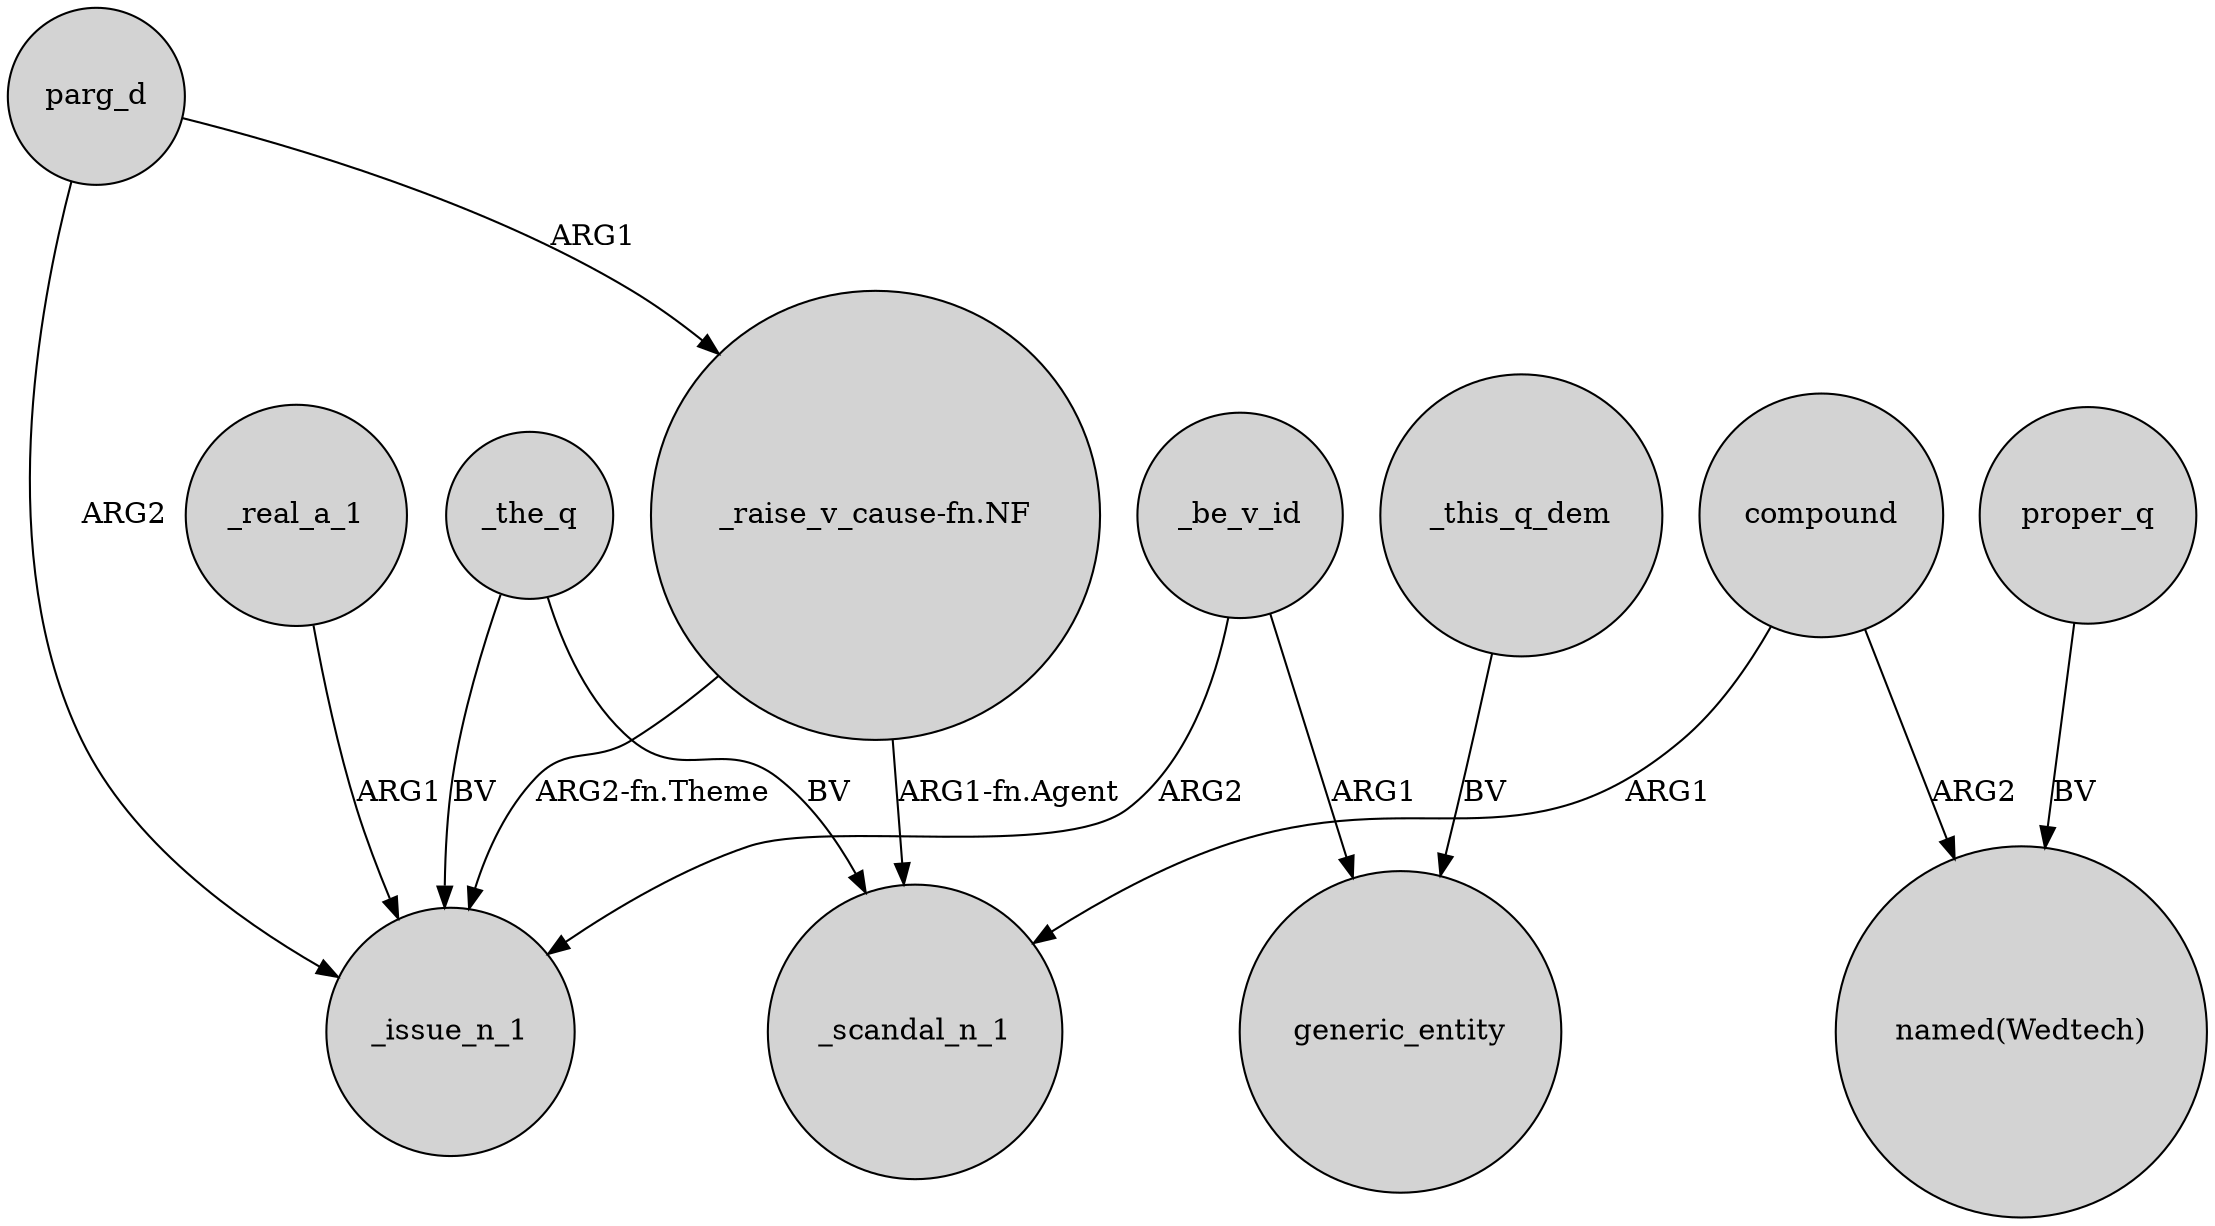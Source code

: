 digraph {
	node [shape=circle style=filled]
	parg_d -> "_raise_v_cause-fn.NF" [label=ARG1]
	parg_d -> _issue_n_1 [label=ARG2]
	_real_a_1 -> _issue_n_1 [label=ARG1]
	_this_q_dem -> generic_entity [label=BV]
	compound -> _scandal_n_1 [label=ARG1]
	_be_v_id -> generic_entity [label=ARG1]
	"_raise_v_cause-fn.NF" -> _scandal_n_1 [label="ARG1-fn.Agent"]
	_the_q -> _issue_n_1 [label=BV]
	"_raise_v_cause-fn.NF" -> _issue_n_1 [label="ARG2-fn.Theme"]
	_be_v_id -> _issue_n_1 [label=ARG2]
	_the_q -> _scandal_n_1 [label=BV]
	compound -> "named(Wedtech)" [label=ARG2]
	proper_q -> "named(Wedtech)" [label=BV]
}
